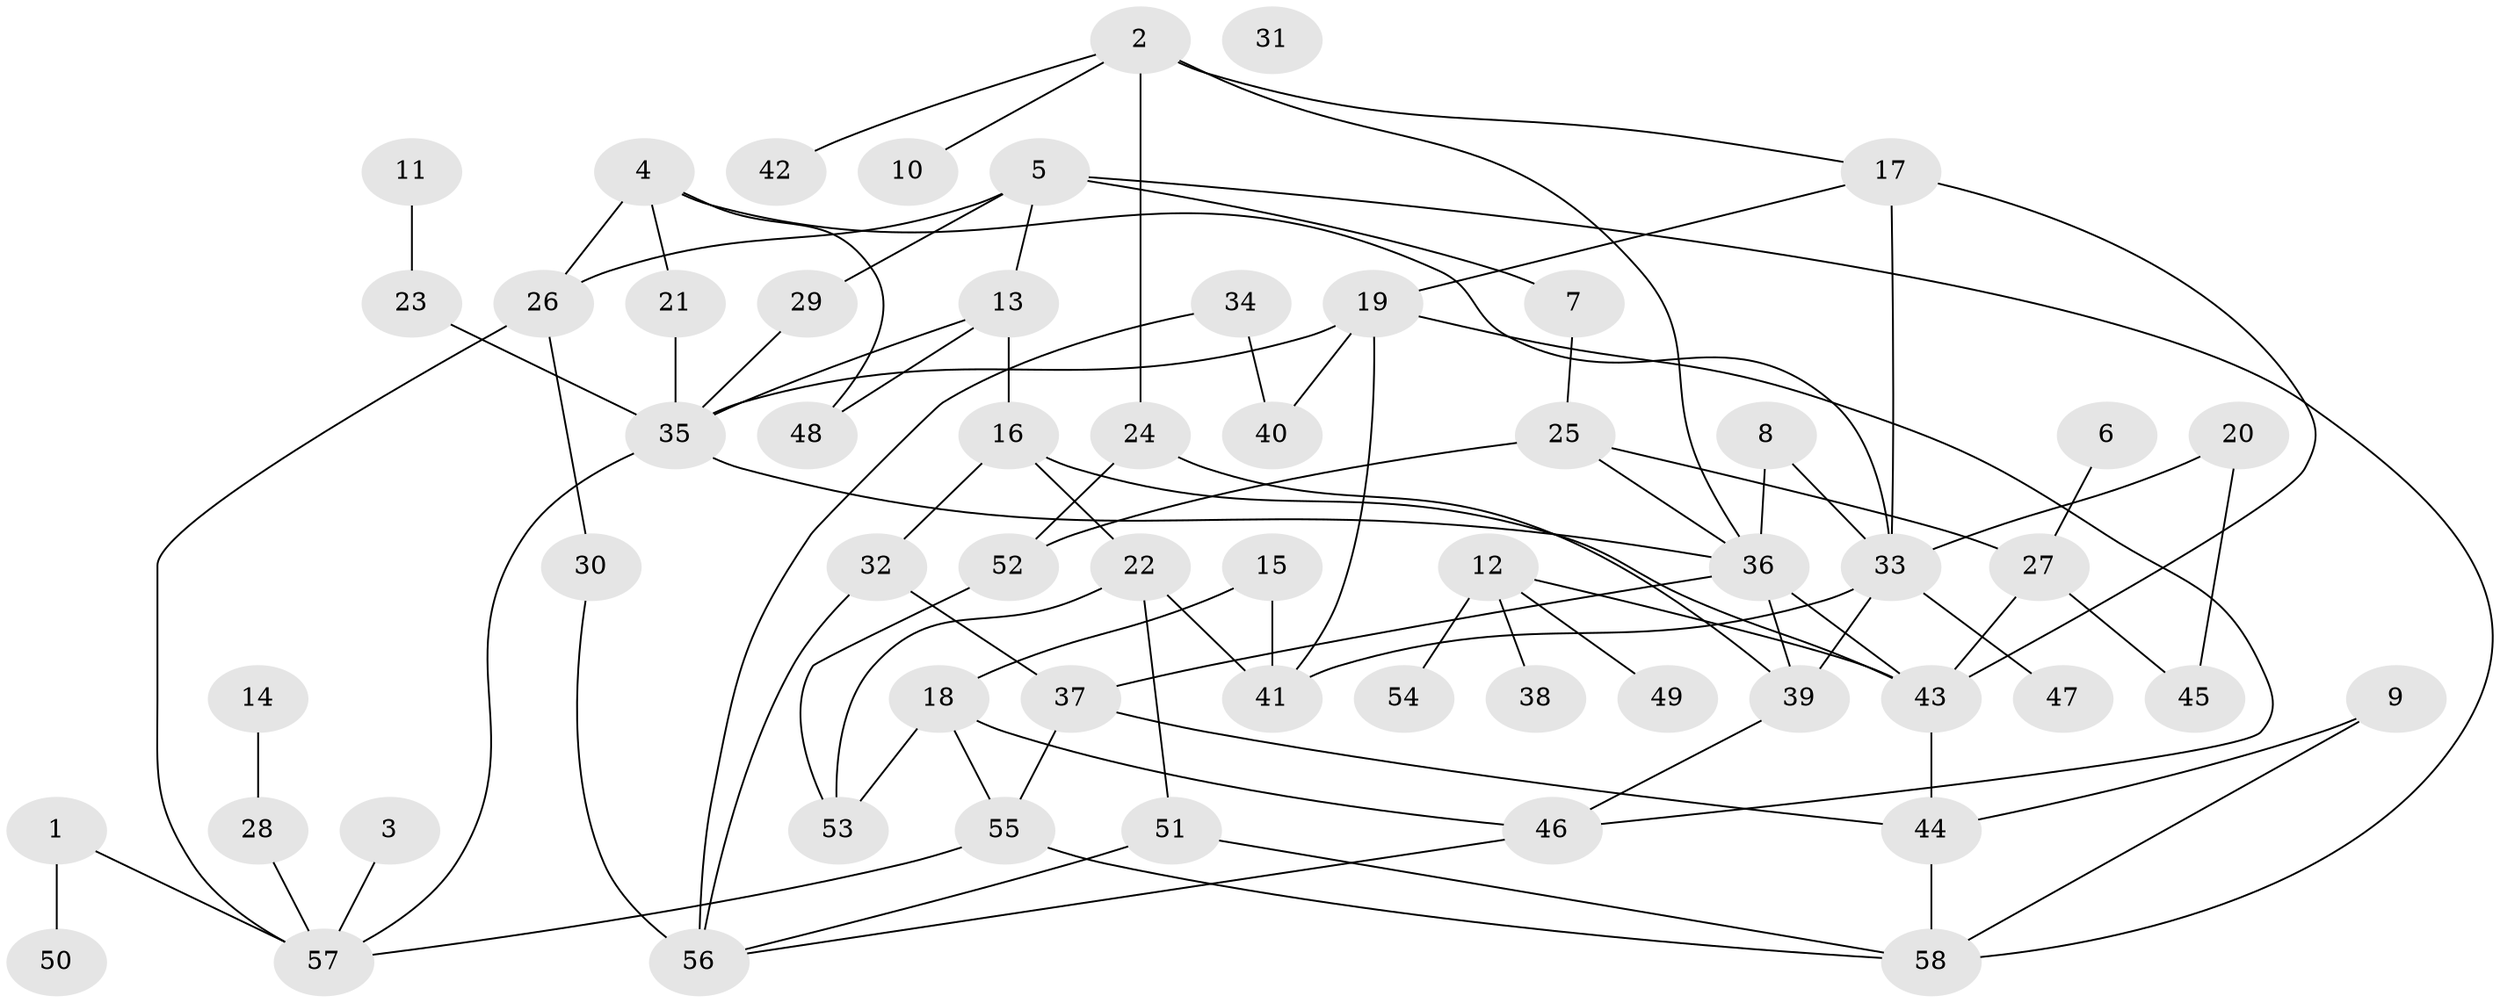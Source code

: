 // coarse degree distribution, {1: 0.24324324324324326, 9: 0.02702702702702703, 6: 0.1891891891891892, 5: 0.02702702702702703, 2: 0.16216216216216217, 4: 0.1891891891891892, 3: 0.05405405405405406, 7: 0.08108108108108109, 0: 0.02702702702702703}
// Generated by graph-tools (version 1.1) at 2025/23/03/03/25 07:23:28]
// undirected, 58 vertices, 89 edges
graph export_dot {
graph [start="1"]
  node [color=gray90,style=filled];
  1;
  2;
  3;
  4;
  5;
  6;
  7;
  8;
  9;
  10;
  11;
  12;
  13;
  14;
  15;
  16;
  17;
  18;
  19;
  20;
  21;
  22;
  23;
  24;
  25;
  26;
  27;
  28;
  29;
  30;
  31;
  32;
  33;
  34;
  35;
  36;
  37;
  38;
  39;
  40;
  41;
  42;
  43;
  44;
  45;
  46;
  47;
  48;
  49;
  50;
  51;
  52;
  53;
  54;
  55;
  56;
  57;
  58;
  1 -- 50;
  1 -- 57;
  2 -- 10;
  2 -- 17;
  2 -- 24;
  2 -- 36;
  2 -- 42;
  3 -- 57;
  4 -- 21;
  4 -- 26;
  4 -- 33;
  4 -- 48;
  5 -- 7;
  5 -- 13;
  5 -- 26;
  5 -- 29;
  5 -- 58;
  6 -- 27;
  7 -- 25;
  8 -- 33;
  8 -- 36;
  9 -- 44;
  9 -- 58;
  11 -- 23;
  12 -- 38;
  12 -- 43;
  12 -- 49;
  12 -- 54;
  13 -- 16;
  13 -- 35;
  13 -- 48;
  14 -- 28;
  15 -- 18;
  15 -- 41;
  16 -- 22;
  16 -- 32;
  16 -- 43;
  17 -- 19;
  17 -- 33;
  17 -- 43;
  18 -- 46;
  18 -- 53;
  18 -- 55;
  19 -- 35;
  19 -- 40;
  19 -- 41;
  19 -- 46;
  20 -- 33;
  20 -- 45;
  21 -- 35;
  22 -- 41;
  22 -- 51;
  22 -- 53;
  23 -- 35;
  24 -- 39;
  24 -- 52;
  25 -- 27;
  25 -- 36;
  25 -- 52;
  26 -- 30;
  26 -- 57;
  27 -- 43;
  27 -- 45;
  28 -- 57;
  29 -- 35;
  30 -- 56;
  32 -- 37;
  32 -- 56;
  33 -- 39;
  33 -- 41;
  33 -- 47;
  34 -- 40;
  34 -- 56;
  35 -- 36;
  35 -- 57;
  36 -- 37;
  36 -- 39;
  36 -- 43;
  37 -- 44;
  37 -- 55;
  39 -- 46;
  43 -- 44;
  44 -- 58;
  46 -- 56;
  51 -- 56;
  51 -- 58;
  52 -- 53;
  55 -- 57;
  55 -- 58;
}
